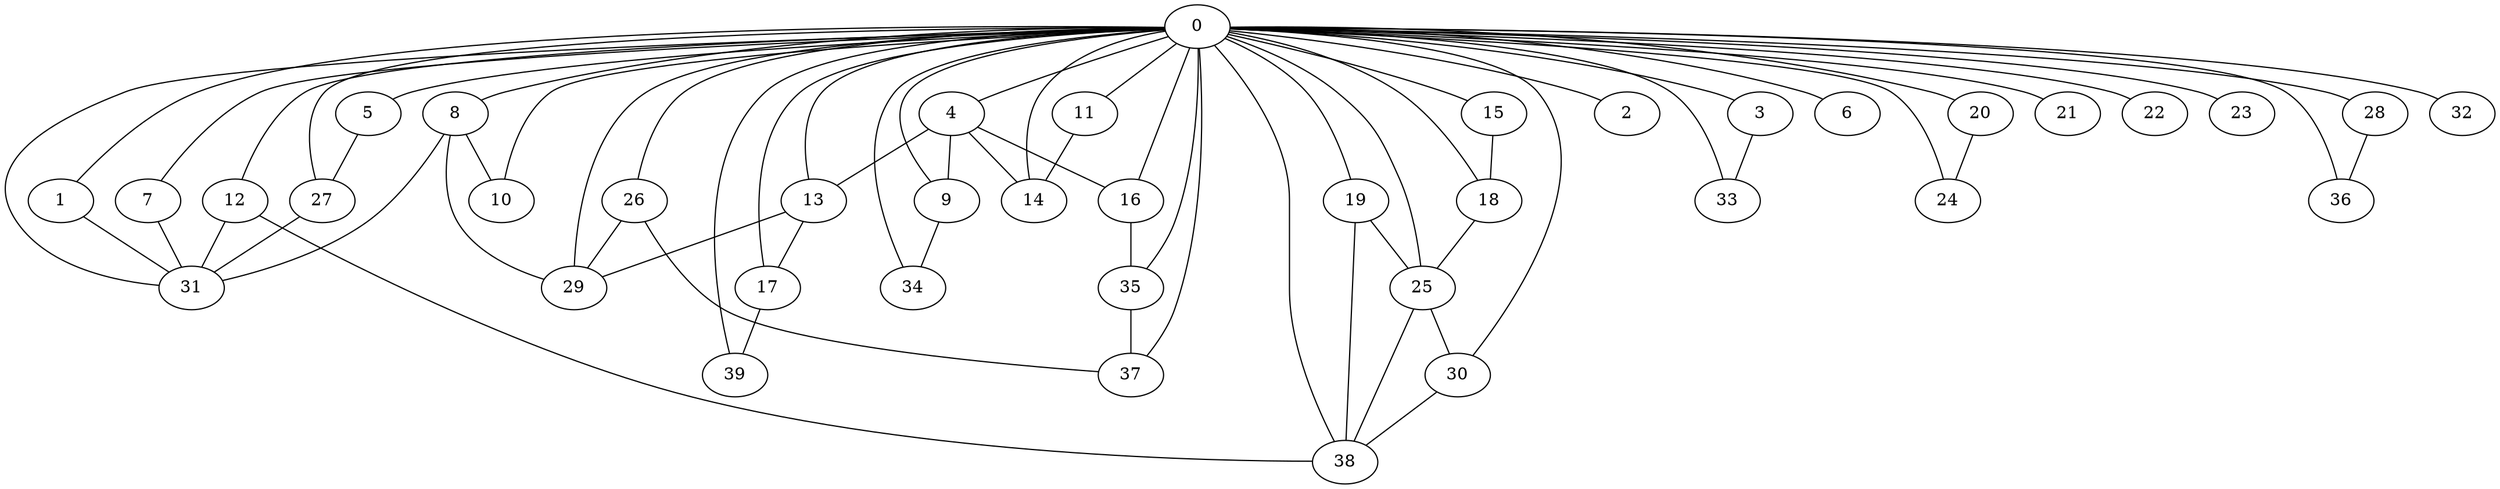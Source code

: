
graph graphname {
    0 -- 1
0 -- 2
0 -- 3
0 -- 4
0 -- 5
0 -- 6
0 -- 7
0 -- 8
0 -- 9
0 -- 10
0 -- 11
0 -- 12
0 -- 13
0 -- 14
0 -- 15
0 -- 16
0 -- 17
0 -- 18
0 -- 19
0 -- 20
0 -- 21
0 -- 22
0 -- 23
0 -- 24
0 -- 25
0 -- 26
0 -- 27
0 -- 28
0 -- 29
0 -- 30
0 -- 31
0 -- 32
0 -- 33
0 -- 34
0 -- 35
0 -- 36
0 -- 37
0 -- 38
0 -- 39
1 -- 31
3 -- 33
4 -- 13
4 -- 9
4 -- 14
4 -- 16
5 -- 27
7 -- 31
8 -- 10
8 -- 29
8 -- 31
9 -- 34
11 -- 14
12 -- 31
12 -- 38
13 -- 17
13 -- 29
15 -- 18
16 -- 35
17 -- 39
18 -- 25
19 -- 25
19 -- 38
20 -- 24
25 -- 30
25 -- 38
26 -- 29
26 -- 37
27 -- 31
28 -- 36
30 -- 38
35 -- 37

}
